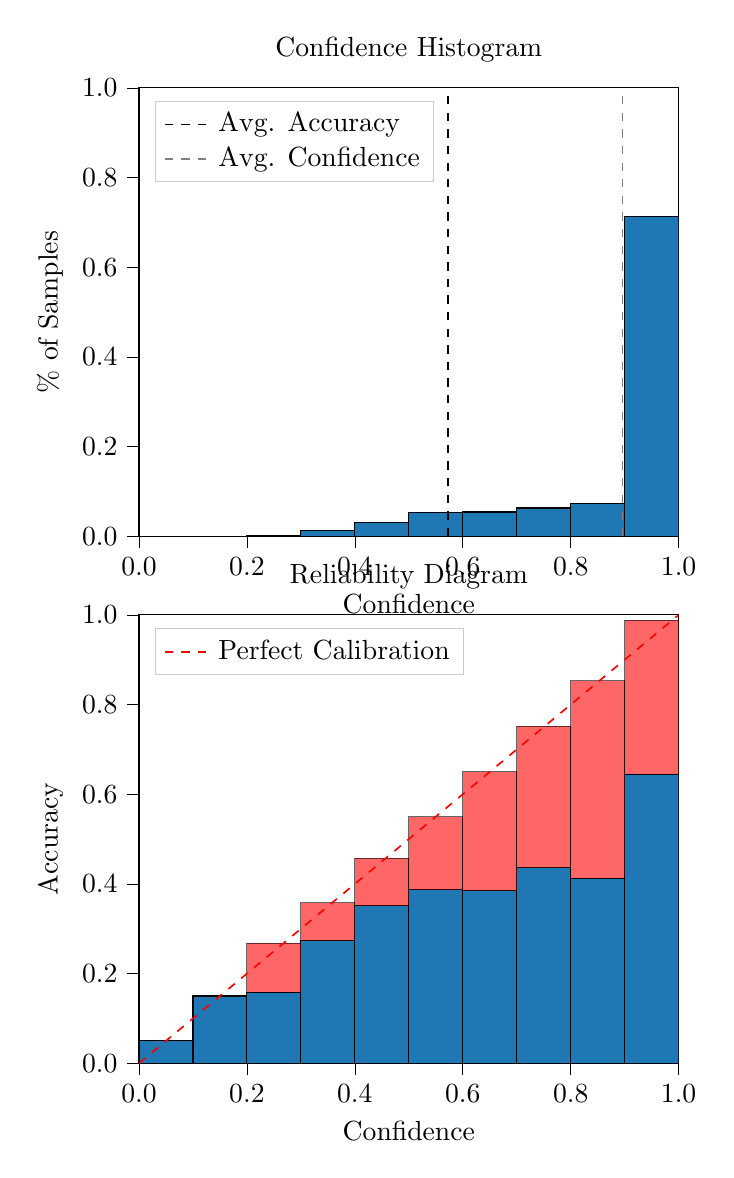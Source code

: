 % This file was created by tikzplotlib v0.9.8.
\begin{tikzpicture}

\definecolor{color0}{rgb}{0.122,0.467,0.706}

\begin{groupplot}[group style={group size=1 by 2}]
\nextgroupplot[
legend cell align={left},
legend style={
  fill opacity=0.8,
  draw opacity=1,
  text opacity=1,
  at={(0.03,0.97)},
  anchor=north west,
  draw=white!80!black
},
tick align=outside,
tick pos=left,
title={Confidence Histogram},
x grid style={white!69.02!black},
xlabel={Confidence},
xmin=0, xmax=1,
xtick style={color=black},
xtick={0,0.2,0.4,0.6,0.8,1},
xticklabels={0.0,0.2,0.4,0.6,0.8,1.0},
y grid style={white!69.02!black},
ylabel={\% of Samples},
ymin=0, ymax=1,
ytick style={color=black},
ytick={0,0.2,0.4,0.6,0.8,1},
yticklabels={0.0,0.2,0.4,0.6,0.8,1.0}
]
\draw[draw=black,fill=color0] (axis cs:-6.939e-18,0) rectangle (axis cs:0.1,0);
\draw[draw=black,fill=color0] (axis cs:0.1,0) rectangle (axis cs:0.2,0);
\draw[draw=black,fill=color0] (axis cs:0.2,0) rectangle (axis cs:0.3,0.002);
\draw[draw=black,fill=color0] (axis cs:0.3,0) rectangle (axis cs:0.4,0.012);
\draw[draw=black,fill=color0] (axis cs:0.4,0) rectangle (axis cs:0.5,0.03);
\draw[draw=black,fill=color0] (axis cs:0.5,0) rectangle (axis cs:0.6,0.053);
\draw[draw=black,fill=color0] (axis cs:0.6,0) rectangle (axis cs:0.7,0.054);
\draw[draw=black,fill=color0] (axis cs:0.7,0) rectangle (axis cs:0.8,0.063);
\draw[draw=black,fill=color0] (axis cs:0.8,0) rectangle (axis cs:0.9,0.073);
\draw[draw=black,fill=color0] (axis cs:0.9,0) rectangle (axis cs:1,0.713);
\addplot [semithick, black, dashed]
table {%
0.573 0
0.573 1
};
\addlegendentry{Avg. Accuracy}
\addplot [semithick, white!50.196!black, dashed]
table {%
0.896 0
0.896 1
};
\addlegendentry{Avg. Confidence}

\nextgroupplot[
legend cell align={left},
legend style={
  fill opacity=0.8,
  draw opacity=1,
  text opacity=1,
  at={(0.03,0.97)},
  anchor=north west,
  draw=white!80!black
},
tick align=outside,
tick pos=left,
title={Reliability Diagram},
x grid style={white!69.02!black},
xlabel={Confidence},
xmin=0, xmax=1,
xtick style={color=black},
xtick={0,0.2,0.4,0.6,0.8,1},
xticklabels={0.0,0.2,0.4,0.6,0.8,1.0},
y grid style={white!69.02!black},
ylabel={Accuracy},
ymin=0, ymax=1,
ytick style={color=black},
ytick={0,0.2,0.4,0.6,0.8,1},
yticklabels={0.0,0.2,0.4,0.6,0.8,1.0}
]
\draw[draw=black,fill=color0] (axis cs:-6.939e-18,0) rectangle (axis cs:0.1,0.05);
\draw[draw=black,fill=color0] (axis cs:0.1,0) rectangle (axis cs:0.2,0.15);
\draw[draw=black,fill=color0] (axis cs:0.2,0) rectangle (axis cs:0.3,0.158);
\draw[draw=black,fill=color0] (axis cs:0.3,0) rectangle (axis cs:0.4,0.273);
\draw[draw=black,fill=color0] (axis cs:0.4,0) rectangle (axis cs:0.5,0.351);
\draw[draw=black,fill=color0] (axis cs:0.5,0) rectangle (axis cs:0.6,0.387);
\draw[draw=black,fill=color0] (axis cs:0.6,0) rectangle (axis cs:0.7,0.385);
\draw[draw=black,fill=color0] (axis cs:0.7,0) rectangle (axis cs:0.8,0.436);
\draw[draw=black,fill=color0] (axis cs:0.8,0) rectangle (axis cs:0.9,0.413);
\draw[draw=black,fill=color0] (axis cs:0.9,0) rectangle (axis cs:1,0.645);
\draw[draw=black,fill=red,opacity=0.6] (axis cs:-6.939e-18,0.05) rectangle (axis cs:0.1,0.05);
\draw[draw=black,fill=red,opacity=0.6] (axis cs:0.1,0.15) rectangle (axis cs:0.2,0.15);
\draw[draw=black,fill=red,opacity=0.6] (axis cs:0.2,0.158) rectangle (axis cs:0.3,0.268);
\draw[draw=black,fill=red,opacity=0.6] (axis cs:0.3,0.273) rectangle (axis cs:0.4,0.358);
\draw[draw=black,fill=red,opacity=0.6] (axis cs:0.4,0.351) rectangle (axis cs:0.5,0.457);
\draw[draw=black,fill=red,opacity=0.6] (axis cs:0.5,0.387) rectangle (axis cs:0.6,0.55);
\draw[draw=black,fill=red,opacity=0.6] (axis cs:0.6,0.385) rectangle (axis cs:0.7,0.65);
\draw[draw=black,fill=red,opacity=0.6] (axis cs:0.7,0.436) rectangle (axis cs:0.8,0.752);
\draw[draw=black,fill=red,opacity=0.6] (axis cs:0.8,0.413) rectangle (axis cs:0.9,0.853);
\draw[draw=black,fill=red,opacity=0.6] (axis cs:0.9,0.645) rectangle (axis cs:1,0.988);
\addplot [semithick, red, dashed]
table {%
0 0
1 1
};
\addlegendentry{Perfect Calibration}
\end{groupplot}

\end{tikzpicture}
